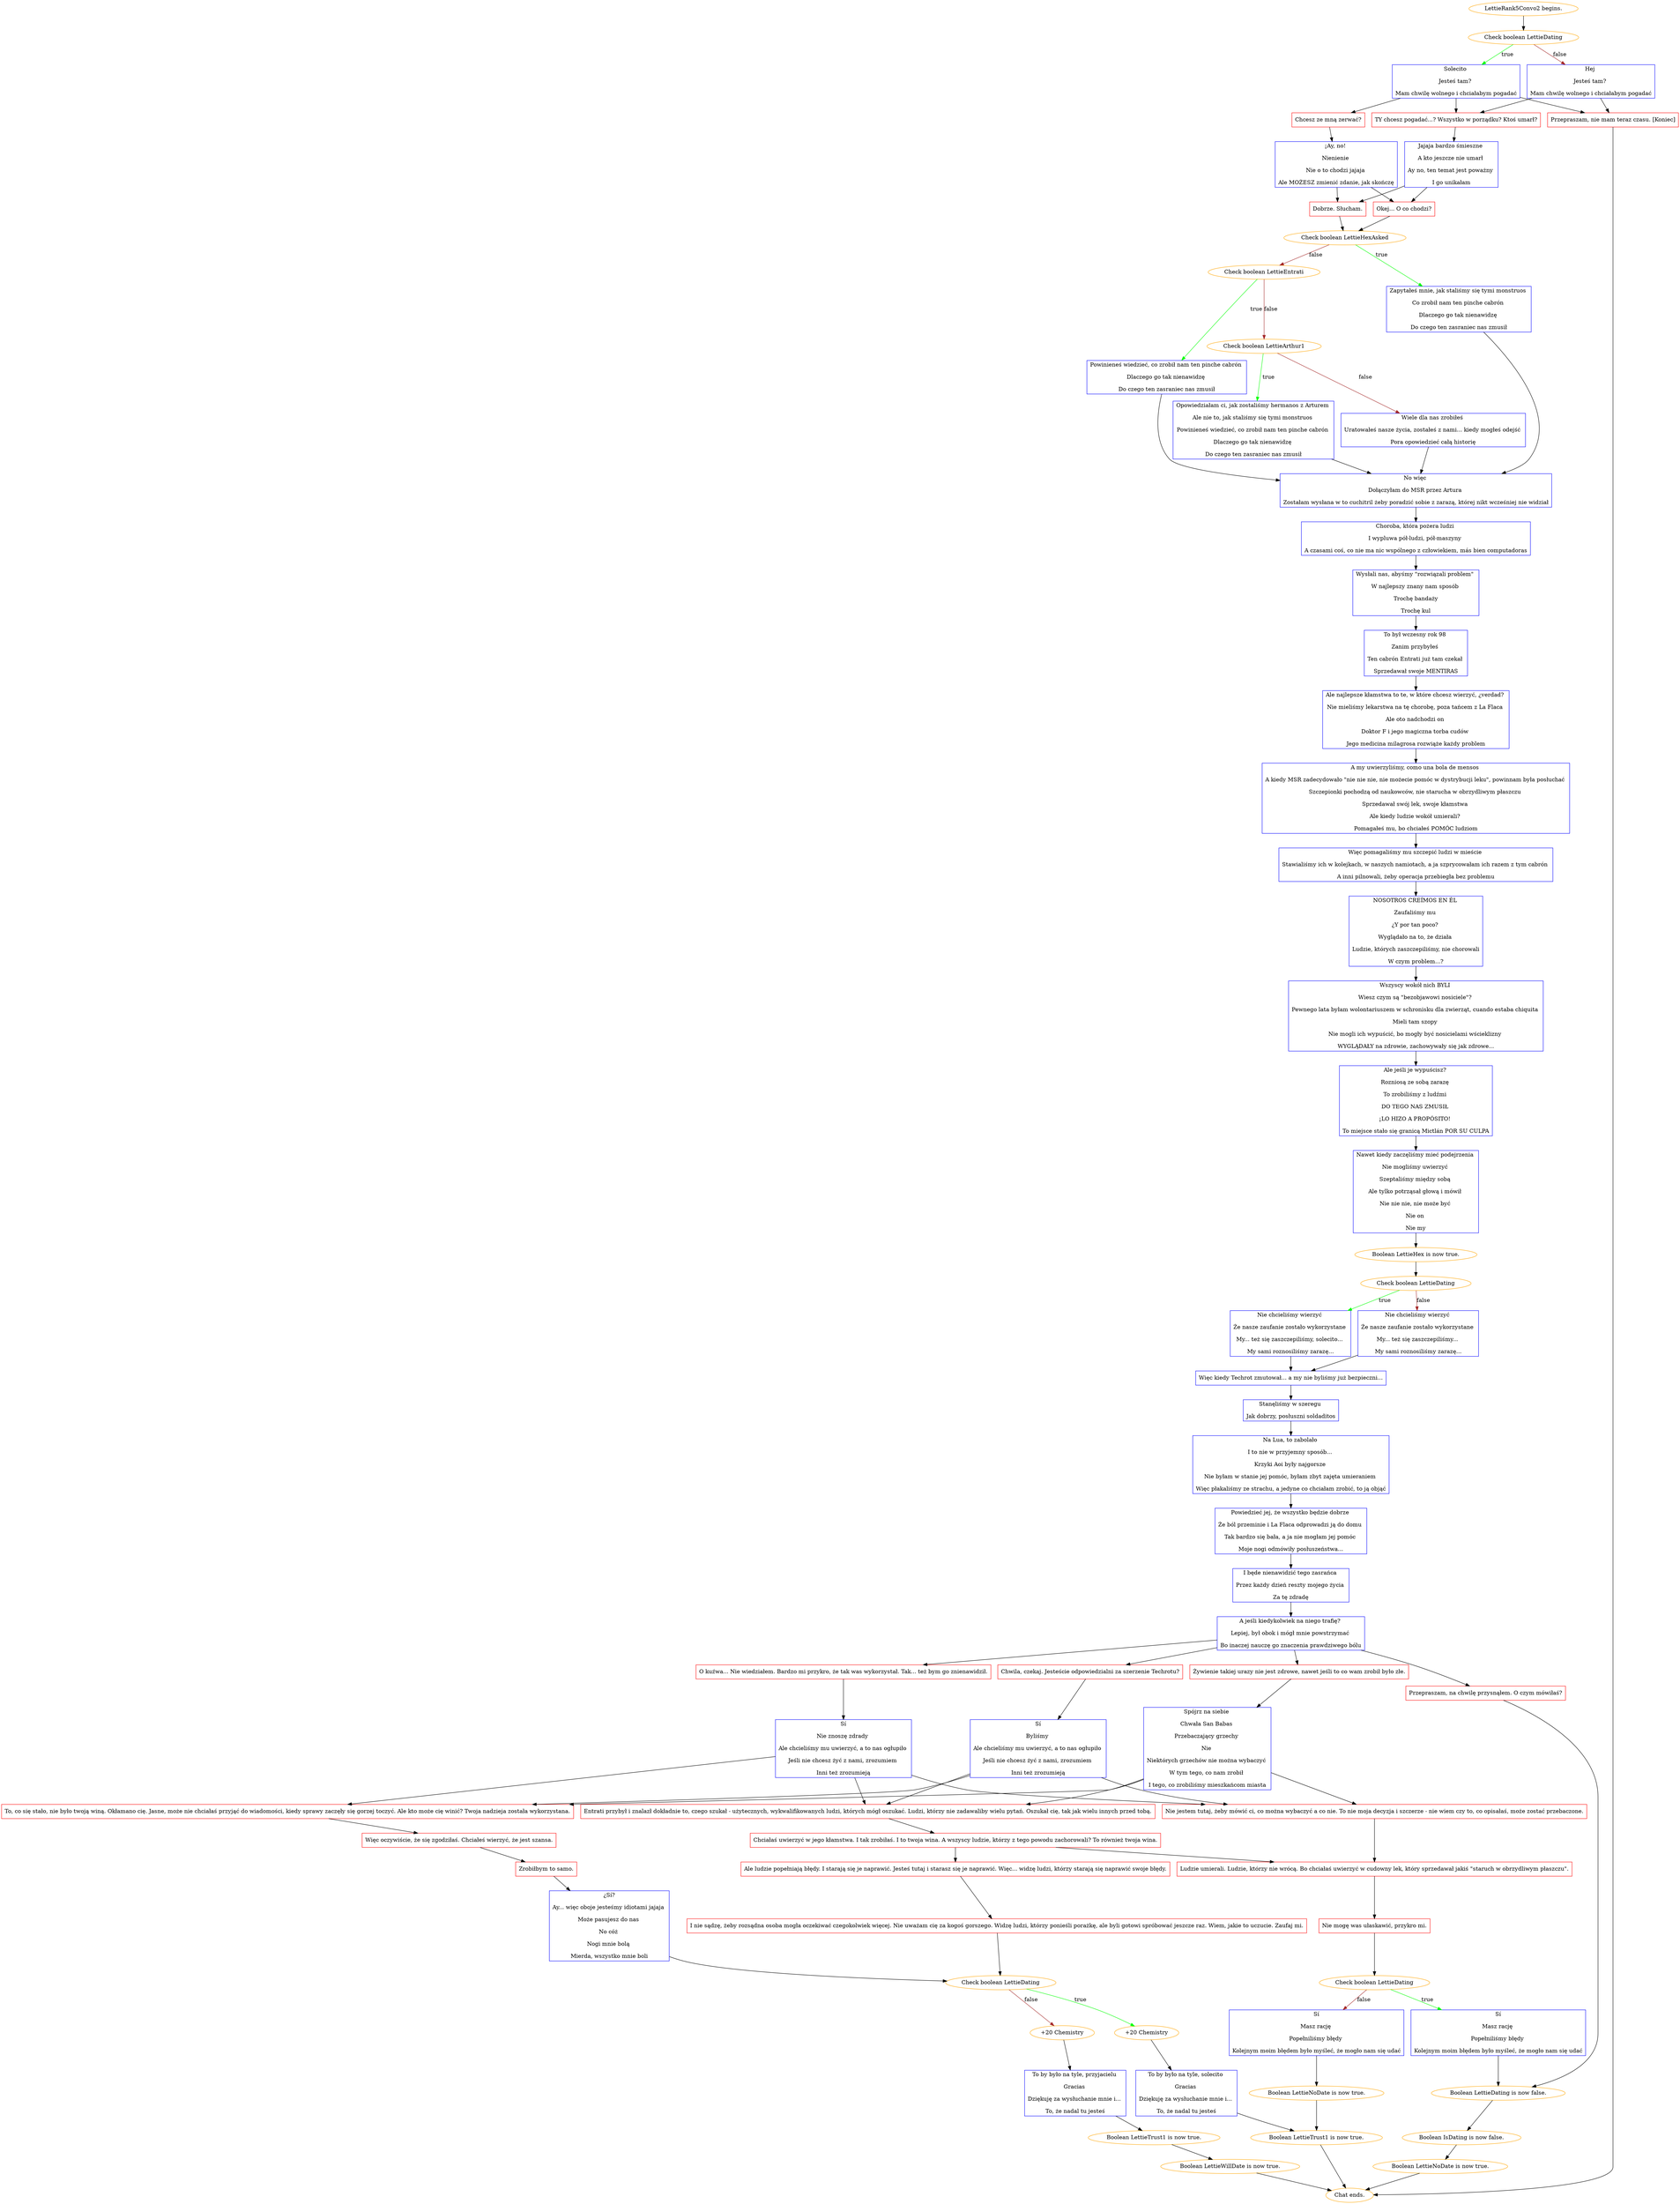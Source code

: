 digraph {
	"LettieRank5Convo2 begins." [color=orange];
		"LettieRank5Convo2 begins." -> j3526029970;
	j3526029970 [label="Check boolean LettieDating",color=orange];
		j3526029970 -> j979627708 [label=true,color=green];
		j3526029970 -> j4256323632 [label=false,color=brown];
	j979627708 [label="Solecito 
Jesteś tam? 
Mam chwilę wolnego i chciałabym pogadać",shape=box,color=blue];
		j979627708 -> j259863134;
		j979627708 -> j4053169995;
		j979627708 -> j133909309;
	j4256323632 [label="Hej 
Jesteś tam? 
Mam chwilę wolnego i chciałabym pogadać",shape=box,color=blue];
		j4256323632 -> j4053169995;
		j4256323632 -> j133909309;
	j259863134 [label="Chcesz ze mną zerwać?",shape=box,color=red];
		j259863134 -> j2356995758;
	j4053169995 [label="TY chcesz pogadać...? Wszystko w porządku? Ktoś umarł?",shape=box,color=red];
		j4053169995 -> j2921354246;
	j133909309 [label="Przepraszam, nie mam teraz czasu. [Koniec]",shape=box,color=red];
		j133909309 -> "Chat ends.";
	j2356995758 [label="¡Ay, no! 
Nienienie 
Nie o to chodzi jajaja 
Ale MOŻESZ zmienić zdanie, jak skończę",shape=box,color=blue];
		j2356995758 -> j3461880987;
		j2356995758 -> j3289879866;
	j2921354246 [label="Jajaja bardzo śmieszne 
A kto jeszcze nie umarł 
Ay no, ten temat jest poważny 
I go unikałam",shape=box,color=blue];
		j2921354246 -> j3289879866;
		j2921354246 -> j3461880987;
	"Chat ends." [color=orange];
	j3461880987 [label="Okej... O co chodzi?",shape=box,color=red];
		j3461880987 -> j2818670173;
	j3289879866 [label="Dobrze. Słucham.",shape=box,color=red];
		j3289879866 -> j2818670173;
	j2818670173 [label="Check boolean LettieHexAsked",color=orange];
		j2818670173 -> j2762929101 [label=true,color=green];
		j2818670173 -> j3172424732 [label=false,color=brown];
	j2762929101 [label="Zapytałeś mnie, jak staliśmy się tymi monstruos 
Co zrobił nam ten pinche cabrón 
Dlaczego go tak nienawidzę 
Do czego ten zasraniec nas zmusił",shape=box,color=blue];
		j2762929101 -> j96305238;
	j3172424732 [label="Check boolean LettieEntrati",color=orange];
		j3172424732 -> j3070838259 [label=true,color=green];
		j3172424732 -> j3038561522 [label=false,color=brown];
	j96305238 [label="No więc 
Dołączyłam do MSR przez Artura 
Zostałam wysłana w to cuchitril żeby poradzić sobie z zarazą, której nikt wcześniej nie widział",shape=box,color=blue];
		j96305238 -> j1807119102;
	j3070838259 [label="Powinieneś wiedzieć, co zrobił nam ten pinche cabrón 
Dlaczego go tak nienawidzę 
Do czego ten zasraniec nas zmusił",shape=box,color=blue];
		j3070838259 -> j96305238;
	j3038561522 [label="Check boolean LettieArthur1",color=orange];
		j3038561522 -> j4104994450 [label=true,color=green];
		j3038561522 -> j2424301193 [label=false,color=brown];
	j1807119102 [label="Choroba, która pożera ludzi 
I wypluwa pół-ludzi, pół-maszyny 
A czasami coś, co nie ma nic wspólnego z człowiekiem, más bien computadoras",shape=box,color=blue];
		j1807119102 -> j1010442920;
	j4104994450 [label="Opowiedziałam ci, jak zostaliśmy hermanos z Arturem 
Ale nie to, jak staliśmy się tymi monstruos 
Powinieneś wiedzieć, co zrobił nam ten pinche cabrón 
Dlaczego go tak nienawidzę 
Do czego ten zasraniec nas zmusił",shape=box,color=blue];
		j4104994450 -> j96305238;
	j2424301193 [label="Wiele dla nas zrobiłeś 
Uratowałeś nasze życia, zostałeś z nami... kiedy mogłeś odejść 
Pora opowiedzieć całą historię",shape=box,color=blue];
		j2424301193 -> j96305238;
	j1010442920 [label="Wysłali nas, abyśmy \"rozwiązali problem\" 
W najlepszy znany nam sposób 
Trochę bandaży
Trochę kul",shape=box,color=blue];
		j1010442920 -> j482790353;
	j482790353 [label="To był wczesny rok 98 
Zanim przybyłeś 
Ten cabrón Entrati już tam czekał 
Sprzedawał swoje MENTIRAS",shape=box,color=blue];
		j482790353 -> j3792887301;
	j3792887301 [label="Ale najlepsze kłamstwa to te, w które chcesz wierzyć, ¿verdad? 
Nie mieliśmy lekarstwa na tę chorobę, poza tańcem z La Flaca 
Ale oto nadchodzi on 
Doktor F i jego magiczna torba cudów 
Jego medicina milagrosa rozwiąże każdy problem",shape=box,color=blue];
		j3792887301 -> j4234980932;
	j4234980932 [label="A my uwierzyliśmy, como una bola de mensos 
A kiedy MSR zadecydowało \"nie nie nie, nie możecie pomóc w dystrybucji leku\", powinnam była posłuchać 
Szczepionki pochodzą od naukowców, nie starucha w obrzydliwym płaszczu 
Sprzedawał swój lek, swoje kłamstwa 
Ale kiedy ludzie wokół umierali? 
Pomagałeś mu, bo chciałeś POMÓC ludziom",shape=box,color=blue];
		j4234980932 -> j2929987964;
	j2929987964 [label="Więc pomagaliśmy mu szczepić ludzi w mieście 
Stawialiśmy ich w kolejkach, w naszych namiotach, a ja szprycowałam ich razem z tym cabrón 
A inni pilnowali, żeby operacja przebiegła bez problemu",shape=box,color=blue];
		j2929987964 -> j4148112287;
	j4148112287 [label="NOSOTROS CREÍMOS EN ÉL 
Zaufaliśmy mu 
¿Y por tan poco? 
Wyglądało na to, że działa 
Ludzie, których zaszczepiliśmy, nie chorowali
W czym problem...?",shape=box,color=blue];
		j4148112287 -> j581623907;
	j581623907 [label="Wszyscy wokół nich BYLI 
Wiesz czym są \"bezobjawowi nosiciele\"? 
Pewnego lata byłam wolontariuszem w schronisku dla zwierząt, cuando estaba chiquita 
Mieli tam szopy 
Nie mogli ich wypuścić, bo mogły być nosicielami wścieklizny 
WYGLĄDAŁY na zdrowie, zachowywały się jak zdrowe...",shape=box,color=blue];
		j581623907 -> j624321486;
	j624321486 [label="Ale jeśli je wypuścisz? 
Rozniosą ze sobą zarazę 
To zrobiliśmy z ludźmi 
DO TEGO NAS ZMUSIŁ 
¡LO HIZO A PROPÓSITO! 
To miejsce stało się granicą Mictlán POR SU CULPA",shape=box,color=blue];
		j624321486 -> j2673691293;
	j2673691293 [label="Nawet kiedy zaczęliśmy mieć podejrzenia 
Nie mogliśmy uwierzyć 
Szeptaliśmy między sobą 
Ale tylko potrząsał głową i mówił 
Nie nie nie, nie może być 
Nie on 
Nie my",shape=box,color=blue];
		j2673691293 -> j1382766468;
	j1382766468 [label="Boolean LettieHex is now true.",color=orange];
		j1382766468 -> j86733959;
	j86733959 [label="Check boolean LettieDating",color=orange];
		j86733959 -> j1366028069 [label=true,color=green];
		j86733959 -> j1037665246 [label=false,color=brown];
	j1366028069 [label="Nie chcieliśmy wierzyć 
Że nasze zaufanie zostało wykorzystane 
My... też się zaszczepiliśmy, solecito... 
My sami roznosiliśmy zarazę...",shape=box,color=blue];
		j1366028069 -> j3307511998;
	j1037665246 [label="Nie chcieliśmy wierzyć 
Że nasze zaufanie zostało wykorzystane 
My... też się zaszczepiliśmy... 
My sami roznosiliśmy zarazę...",shape=box,color=blue];
		j1037665246 -> j3307511998;
	j3307511998 [label="Więc kiedy Techrot zmutował... a my nie byliśmy już bezpieczni...",shape=box,color=blue];
		j3307511998 -> j2310358568;
	j2310358568 [label="Stanęliśmy w szeregu 
Jak dobrzy, posłuszni soldaditos",shape=box,color=blue];
		j2310358568 -> j4240266140;
	j4240266140 [label="Na Lua, to zabolało 
I to nie w przyjemny sposób... 
Krzyki Aoi były najgorsze 
Nie byłam w stanie jej pomóc, byłam zbyt zajęta umieraniem 
Więc płakaliśmy ze strachu, a jedyne co chciałam zrobić, to ją objąć",shape=box,color=blue];
		j4240266140 -> j279533603;
	j279533603 [label="Powiedzieć jej, że wszystko będzie dobrze 
Że ból przeminie i La Flaca odprowadzi ją do domu 
Tak bardzo się bała, a ja nie mogłam jej pomóc 
Moje nogi odmówiły posłuszeństwa...",shape=box,color=blue];
		j279533603 -> j1670282662;
	j1670282662 [label="I będe nienawidzić tego zasrańca 
Przez każdy dzień reszty mojego życia 
Za tę zdradę",shape=box,color=blue];
		j1670282662 -> j1596785245;
	j1596785245 [label="A jeśli kiedykolwiek na niego trafię? 
Lepiej, był obok i mógł mnie powstrzymać 
Bo inaczej nauczę go znaczenia prawdziwego bólu",shape=box,color=blue];
		j1596785245 -> j3926538691;
		j1596785245 -> j1918573694;
		j1596785245 -> j998744788;
		j1596785245 -> j3926513137;
	j3926538691 [label="Żywienie takiej urazy nie jest zdrowe, nawet jeśli to co wam zrobił było złe.",shape=box,color=red];
		j3926538691 -> j287447679;
	j1918573694 [label="O kuźwa... Nie wiedziałem. Bardzo mi przykro, że tak was wykorzystał. Tak... też bym go znienawidził.",shape=box,color=red];
		j1918573694 -> j1454675969;
	j998744788 [label="Chwila, czekaj. Jesteście odpowiedzialni za szerzenie Techrotu?",shape=box,color=red];
		j998744788 -> j2727050630;
	j3926513137 [label="Przepraszam, na chwilę przysnąłem. O czym mówiłaś?",shape=box,color=red];
		j3926513137 -> j2548450594;
	j287447679 [label="Spójrz na siebie 
Chwała San Babas 
Przebaczający grzechy 
Nie 
Niektórych grzechów nie można wybaczyć 
W tym tego, co nam zrobił 
I tego, co zrobiliśmy mieszkańcom miasta",shape=box,color=blue];
		j287447679 -> j1451597119;
		j287447679 -> j2120977756;
		j287447679 -> j781575616;
	j1454675969 [label="Sí
Nie znoszę zdrady 
Ale chcieliśmy mu uwierzyć, a to nas ogłupiło 
Jeśli nie chcesz żyć z nami, zrozumiem 
Inni też zrozumieją",shape=box,color=blue];
		j1454675969 -> j1451597119;
		j1454675969 -> j2120977756;
		j1454675969 -> j781575616;
	j2727050630 [label="Sí
Byliśmy 
Ale chcieliśmy mu uwierzyć, a to nas ogłupiło 
Jeśli nie chcesz żyć z nami, zrozumiem 
Inni też zrozumieją",shape=box,color=blue];
		j2727050630 -> j1451597119;
		j2727050630 -> j2120977756;
		j2727050630 -> j781575616;
	j2548450594 [label="Boolean LettieDating is now false.",color=orange];
		j2548450594 -> j4086907321;
	j1451597119 [label="Nie jestem tutaj, żeby mówić ci, co można wybaczyć a co nie. To nie moja decyzja i szczerze - nie wiem czy to, co opisałaś, może zostać przebaczone.",shape=box,color=red];
		j1451597119 -> j1177893054;
	j2120977756 [label="Entrati przybył i znalazł dokładnie to, czego szukał - użytecznych, wykwalifikowanych ludzi, których mógł oszukać. Ludzi, którzy nie zadawaliby wielu pytań. Oszukał cię, tak jak wielu innych przed tobą.",shape=box,color=red];
		j2120977756 -> j584836406;
	j781575616 [label="To, co się stało, nie było twoją winą. Okłamano cię. Jasne, może nie chciałaś przyjąć do wiadomości, kiedy sprawy zaczęły się gorzej toczyć. Ale kto może cię winić? Twoja nadzieja została wykorzystana.",shape=box,color=red];
		j781575616 -> j2770223534;
	j4086907321 [label="Boolean IsDating is now false.",color=orange];
		j4086907321 -> j2703113057;
	j1177893054 [label="Ludzie umierali. Ludzie, którzy nie wrócą. Bo chciałaś uwierzyć w cudowny lek, który sprzedawał jakiś \"staruch w obrzydliwym płaszczu\".",shape=box,color=red];
		j1177893054 -> j2387497001;
	j584836406 [label="Chciałaś uwierzyć w jego kłamstwa. I tak zrobiłaś. I to twoja wina. A wszyscy ludzie, którzy z tego powodu zachorowali? To również twoja wina.",shape=box,color=red];
		j584836406 -> j1177893054;
		j584836406 -> j1052107034;
	j2770223534 [label="Więc oczywiście, że się zgodziłaś. Chciałeś wierzyć, że jest szansa.",shape=box,color=red];
		j2770223534 -> j1170494553;
	j2703113057 [label="Boolean LettieNoDate is now true.",color=orange];
		j2703113057 -> "Chat ends.";
	j2387497001 [label="Nie mogę was ułaskawić, przykro mi.",shape=box,color=red];
		j2387497001 -> j44039935;
	j1052107034 [label="Ale ludzie popełniają błędy. I starają się je naprawić. Jesteś tutaj i starasz się je naprawić. Więc... widzę ludzi, którzy starają się naprawić swoje błędy.",shape=box,color=red];
		j1052107034 -> j648778986;
	j1170494553 [label="Zrobiłbym to samo.",shape=box,color=red];
		j1170494553 -> j2006032254;
	j44039935 [label="Check boolean LettieDating",color=orange];
		j44039935 -> j75878352 [label=true,color=green];
		j44039935 -> j748470050 [label=false,color=brown];
	j648778986 [label="I nie sądzę, żeby rozsądna osoba mogła oczekiwać czegokolwiek więcej. Nie uważam cię za kogoś gorszego. Widzę ludzi, którzy ponieśli porażkę, ale byli gotowi spróbować jeszcze raz. Wiem, jakie to uczucie. Zaufaj mi.",shape=box,color=red];
		j648778986 -> j1927512488;
	j2006032254 [label="¿Sí?
Ay... więc oboje jesteśmy idiotami jajaja 
Może pasujesz do nas 
No cóż 
Nogi mnie bolą 
Mierda, wszystko mnie boli",shape=box,color=blue];
		j2006032254 -> j1927512488;
	j75878352 [label="Sí
Masz rację 
Popełniliśmy błędy 
Kolejnym moim błędem było myśleć, że mogło nam się udać",shape=box,color=blue];
		j75878352 -> j2548450594;
	j748470050 [label="Sí
Masz rację 
Popełniliśmy błędy 
Kolejnym moim błędem było myśleć, że mogło nam się udać",shape=box,color=blue];
		j748470050 -> j193369797;
	j1927512488 [label="Check boolean LettieDating",color=orange];
		j1927512488 -> j2306018559 [label=true,color=green];
		j1927512488 -> j2800871372 [label=false,color=brown];
	j193369797 [label="Boolean LettieNoDate is now true.",color=orange];
		j193369797 -> j2643525984;
	j2306018559 [label="+20 Chemistry",color=orange];
		j2306018559 -> j4137913608;
	j2800871372 [label="+20 Chemistry",color=orange];
		j2800871372 -> j3798161653;
	j2643525984 [label="Boolean LettieTrust1 is now true.",color=orange];
		j2643525984 -> "Chat ends.";
	j4137913608 [label="To by było na tyle, solecito 
Gracias 
Dziękuję za wysłuchanie mnie i... 
To, że nadal tu jesteś",shape=box,color=blue];
		j4137913608 -> j2643525984;
	j3798161653 [label="To by było na tyle, przyjacielu 
Gracias 
Dziękuję za wysłuchanie mnie i... 
To, że nadal tu jesteś",shape=box,color=blue];
		j3798161653 -> j4291310321;
	j4291310321 [label="Boolean LettieTrust1 is now true.",color=orange];
		j4291310321 -> j2129367046;
	j2129367046 [label="Boolean LettieWillDate is now true.",color=orange];
		j2129367046 -> "Chat ends.";
}